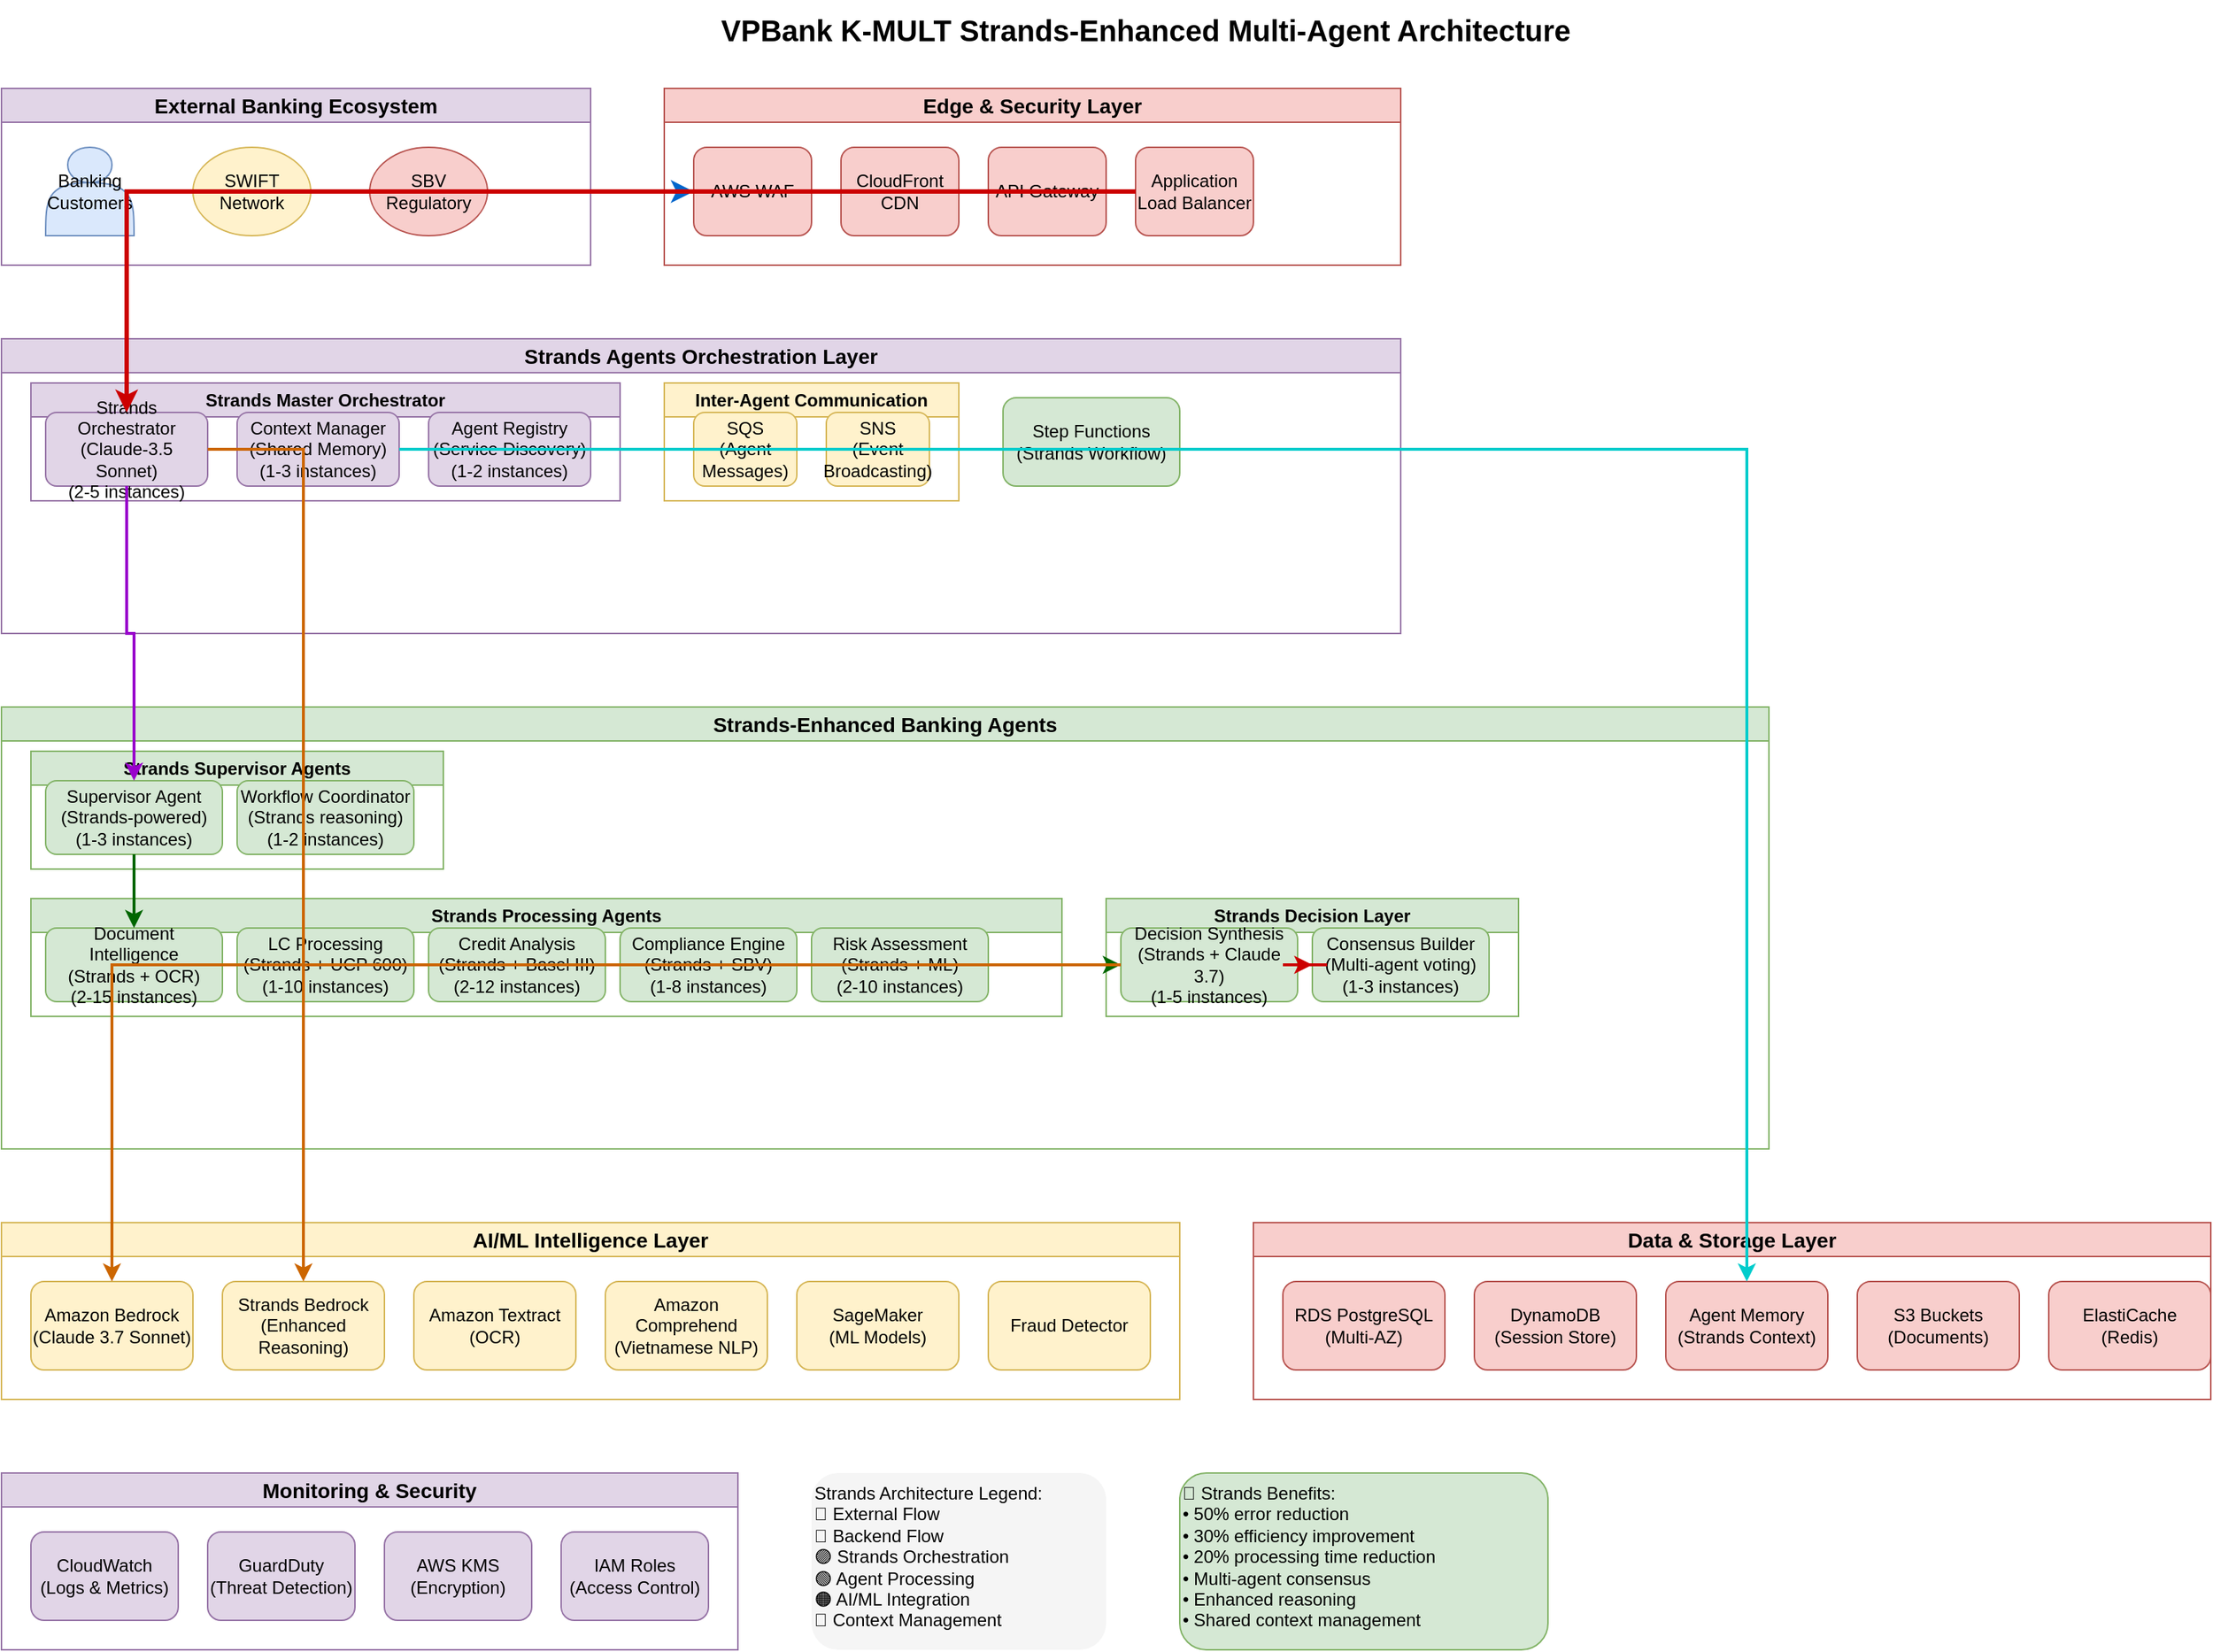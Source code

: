 <?xml version="1.0" encoding="UTF-8"?>
<mxfile version="24.7.17">
  <diagram name="VPBank K-MULT Strands-Enhanced Architecture" id="vpbank-strands">
    <mxGraphModel dx="2074" dy="1196" grid="1" gridSize="10" guides="1" tooltips="1" connect="1" arrows="1" fold="1" page="1" pageScale="1" pageWidth="1654" pageHeight="2336" math="0" shadow="0">
      <root>
        <mxCell id="0" />
        <mxCell id="1" parent="0" />
        
        <!-- Title -->
        <mxCell id="title" value="VPBank K-MULT Strands-Enhanced Multi-Agent Architecture" style="text;html=1;strokeColor=none;fillColor=none;align=center;verticalAlign=middle;whiteSpace=wrap;rounded=0;fontSize=20;fontStyle=1;" vertex="1" parent="1">
          <mxGeometry x="327" y="20" width="1000" height="40" as="geometry" />
        </mxCell>
        
        <!-- External Banking Ecosystem -->
        <mxCell id="external-cluster" value="External Banking Ecosystem" style="swimlane;whiteSpace=wrap;html=1;fontSize=14;fontStyle=1;fillColor=#e1d5e7;strokeColor=#9673a6;" vertex="1" parent="1">
          <mxGeometry x="50" y="80" width="400" height="120" as="geometry" />
        </mxCell>
        <mxCell id="customers" value="Banking Customers" style="shape=actor;whiteSpace=wrap;html=1;fillColor=#dae8fc;strokeColor=#6c8ebf;" vertex="1" parent="external-cluster">
          <mxGeometry x="30" y="40" width="60" height="60" as="geometry" />
        </mxCell>
        <mxCell id="swift" value="SWIFT Network" style="ellipse;whiteSpace=wrap;html=1;fillColor=#fff2cc;strokeColor=#d6b656;" vertex="1" parent="external-cluster">
          <mxGeometry x="130" y="40" width="80" height="60" as="geometry" />
        </mxCell>
        <mxCell id="regulatory" value="SBV Regulatory" style="ellipse;whiteSpace=wrap;html=1;fillColor=#f8cecc;strokeColor=#b85450;" vertex="1" parent="external-cluster">
          <mxGeometry x="250" y="40" width="80" height="60" as="geometry" />
        </mxCell>
        
        <!-- Edge & Security Layer -->
        <mxCell id="security-cluster" value="Edge &amp; Security Layer" style="swimlane;whiteSpace=wrap;html=1;fontSize=14;fontStyle=1;fillColor=#f8cecc;strokeColor=#b85450;" vertex="1" parent="1">
          <mxGeometry x="500" y="80" width="500" height="120" as="geometry" />
        </mxCell>
        <mxCell id="waf" value="AWS WAF" style="rounded=1;whiteSpace=wrap;html=1;fillColor=#f8cecc;strokeColor=#b85450;" vertex="1" parent="security-cluster">
          <mxGeometry x="20" y="40" width="80" height="60" as="geometry" />
        </mxCell>
        <mxCell id="cloudfront" value="CloudFront CDN" style="rounded=1;whiteSpace=wrap;html=1;fillColor=#f8cecc;strokeColor=#b85450;" vertex="1" parent="security-cluster">
          <mxGeometry x="120" y="40" width="80" height="60" as="geometry" />
        </mxCell>
        <mxCell id="api-gateway" value="API Gateway" style="rounded=1;whiteSpace=wrap;html=1;fillColor=#f8cecc;strokeColor=#b85450;" vertex="1" parent="security-cluster">
          <mxGeometry x="220" y="40" width="80" height="60" as="geometry" />
        </mxCell>
        <mxCell id="alb" value="Application Load Balancer" style="rounded=1;whiteSpace=wrap;html=1;fillColor=#f8cecc;strokeColor=#b85450;" vertex="1" parent="security-cluster">
          <mxGeometry x="320" y="40" width="80" height="60" as="geometry" />
        </mxCell>
        
        <!-- Strands Orchestration Layer -->
        <mxCell id="strands-cluster" value="Strands Agents Orchestration Layer" style="swimlane;whiteSpace=wrap;html=1;fontSize=14;fontStyle=1;fillColor=#e1d5e7;strokeColor=#9673a6;" vertex="1" parent="1">
          <mxGeometry x="50" y="250" width="950" height="200" as="geometry" />
        </mxCell>
        
        <!-- Strands Master Orchestrator -->
        <mxCell id="strands-master-cluster" value="Strands Master Orchestrator" style="swimlane;whiteSpace=wrap;html=1;fontSize=12;fontStyle=1;fillColor=#e1d5e7;strokeColor=#9673a6;" vertex="1" parent="strands-cluster">
          <mxGeometry x="20" y="30" width="400" height="80" as="geometry" />
        </mxCell>
        <mxCell id="strands-orchestrator" value="Strands Orchestrator&#xa;(Claude-3.5 Sonnet)&#xa;(2-5 instances)" style="rounded=1;whiteSpace=wrap;html=1;fillColor=#e1d5e7;strokeColor=#9673a6;" vertex="1" parent="strands-master-cluster">
          <mxGeometry x="10" y="20" width="110" height="50" as="geometry" />
        </mxCell>
        <mxCell id="context-manager" value="Context Manager&#xa;(Shared Memory)&#xa;(1-3 instances)" style="rounded=1;whiteSpace=wrap;html=1;fillColor=#e1d5e7;strokeColor=#9673a6;" vertex="1" parent="strands-master-cluster">
          <mxGeometry x="140" y="20" width="110" height="50" as="geometry" />
        </mxCell>
        <mxCell id="agent-registry" value="Agent Registry&#xa;(Service Discovery)&#xa;(1-2 instances)" style="rounded=1;whiteSpace=wrap;html=1;fillColor=#e1d5e7;strokeColor=#9673a6;" vertex="1" parent="strands-master-cluster">
          <mxGeometry x="270" y="20" width="110" height="50" as="geometry" />
        </mxCell>
        
        <!-- Inter-Agent Communication -->
        <mxCell id="communication-cluster" value="Inter-Agent Communication" style="swimlane;whiteSpace=wrap;html=1;fontSize=12;fontStyle=1;fillColor=#fff2cc;strokeColor=#d6b656;" vertex="1" parent="strands-cluster">
          <mxGeometry x="450" y="30" width="200" height="80" as="geometry" />
        </mxCell>
        <mxCell id="sqs" value="SQS&#xa;(Agent Messages)" style="rounded=1;whiteSpace=wrap;html=1;fillColor=#fff2cc;strokeColor=#d6b656;" vertex="1" parent="communication-cluster">
          <mxGeometry x="20" y="20" width="70" height="50" as="geometry" />
        </mxCell>
        <mxCell id="sns" value="SNS&#xa;(Event Broadcasting)" style="rounded=1;whiteSpace=wrap;html=1;fillColor=#fff2cc;strokeColor=#d6b656;" vertex="1" parent="communication-cluster">
          <mxGeometry x="110" y="20" width="70" height="50" as="geometry" />
        </mxCell>
        
        <!-- Step Functions -->
        <mxCell id="step-functions" value="Step Functions&#xa;(Strands Workflow)" style="rounded=1;whiteSpace=wrap;html=1;fillColor=#d5e8d4;strokeColor=#82b366;" vertex="1" parent="strands-cluster">
          <mxGeometry x="680" y="40" width="120" height="60" as="geometry" />
        </mxCell>
        
        <!-- Banking Agents -->
        <mxCell id="agents-cluster" value="Strands-Enhanced Banking Agents" style="swimlane;whiteSpace=wrap;html=1;fontSize=14;fontStyle=1;fillColor=#d5e8d4;strokeColor=#82b366;" vertex="1" parent="1">
          <mxGeometry x="50" y="500" width="1200" height="300" as="geometry" />
        </mxCell>
        
        <!-- Supervisor Agents -->
        <mxCell id="supervisor-cluster" value="Strands Supervisor Agents" style="swimlane;whiteSpace=wrap;html=1;fontSize=12;fontStyle=1;fillColor=#d5e8d4;strokeColor=#82b366;" vertex="1" parent="agents-cluster">
          <mxGeometry x="20" y="30" width="280" height="80" as="geometry" />
        </mxCell>
        <mxCell id="supervisor" value="Supervisor Agent&#xa;(Strands-powered)&#xa;(1-3 instances)" style="rounded=1;whiteSpace=wrap;html=1;fillColor=#d5e8d4;strokeColor=#82b366;" vertex="1" parent="supervisor-cluster">
          <mxGeometry x="10" y="20" width="120" height="50" as="geometry" />
        </mxCell>
        <mxCell id="workflow-coordinator" value="Workflow Coordinator&#xa;(Strands reasoning)&#xa;(1-2 instances)" style="rounded=1;whiteSpace=wrap;html=1;fillColor=#d5e8d4;strokeColor=#82b366;" vertex="1" parent="supervisor-cluster">
          <mxGeometry x="140" y="20" width="120" height="50" as="geometry" />
        </mxCell>
        
        <!-- Processing Agents -->
        <mxCell id="processing-cluster" value="Strands Processing Agents" style="swimlane;whiteSpace=wrap;html=1;fontSize=12;fontStyle=1;fillColor=#d5e8d4;strokeColor=#82b366;" vertex="1" parent="agents-cluster">
          <mxGeometry x="20" y="130" width="700" height="80" as="geometry" />
        </mxCell>
        <mxCell id="doc-intel" value="Document Intelligence&#xa;(Strands + OCR)&#xa;(2-15 instances)" style="rounded=1;whiteSpace=wrap;html=1;fillColor=#d5e8d4;strokeColor=#82b366;" vertex="1" parent="processing-cluster">
          <mxGeometry x="10" y="20" width="120" height="50" as="geometry" />
        </mxCell>
        <mxCell id="lc-processing" value="LC Processing&#xa;(Strands + UCP 600)&#xa;(1-10 instances)" style="rounded=1;whiteSpace=wrap;html=1;fillColor=#d5e8d4;strokeColor=#82b366;" vertex="1" parent="processing-cluster">
          <mxGeometry x="140" y="20" width="120" height="50" as="geometry" />
        </mxCell>
        <mxCell id="credit-analysis" value="Credit Analysis&#xa;(Strands + Basel III)&#xa;(2-12 instances)" style="rounded=1;whiteSpace=wrap;html=1;fillColor=#d5e8d4;strokeColor=#82b366;" vertex="1" parent="processing-cluster">
          <mxGeometry x="270" y="20" width="120" height="50" as="geometry" />
        </mxCell>
        <mxCell id="compliance" value="Compliance Engine&#xa;(Strands + SBV)&#xa;(1-8 instances)" style="rounded=1;whiteSpace=wrap;html=1;fillColor=#d5e8d4;strokeColor=#82b366;" vertex="1" parent="processing-cluster">
          <mxGeometry x="400" y="20" width="120" height="50" as="geometry" />
        </mxCell>
        <mxCell id="risk-assessment" value="Risk Assessment&#xa;(Strands + ML)&#xa;(2-10 instances)" style="rounded=1;whiteSpace=wrap;html=1;fillColor=#d5e8d4;strokeColor=#82b366;" vertex="1" parent="processing-cluster">
          <mxGeometry x="530" y="20" width="120" height="50" as="geometry" />
        </mxCell>
        
        <!-- Decision Layer -->
        <mxCell id="decision-cluster" value="Strands Decision Layer" style="swimlane;whiteSpace=wrap;html=1;fontSize=12;fontStyle=1;fillColor=#d5e8d4;strokeColor=#82b366;" vertex="1" parent="agents-cluster">
          <mxGeometry x="750" y="130" width="280" height="80" as="geometry" />
        </mxCell>
        <mxCell id="decision-synthesis" value="Decision Synthesis&#xa;(Strands + Claude 3.7)&#xa;(1-5 instances)" style="rounded=1;whiteSpace=wrap;html=1;fillColor=#d5e8d4;strokeColor=#82b366;" vertex="1" parent="decision-cluster">
          <mxGeometry x="10" y="20" width="120" height="50" as="geometry" />
        </mxCell>
        <mxCell id="consensus-builder" value="Consensus Builder&#xa;(Multi-agent voting)&#xa;(1-3 instances)" style="rounded=1;whiteSpace=wrap;html=1;fillColor=#d5e8d4;strokeColor=#82b366;" vertex="1" parent="decision-cluster">
          <mxGeometry x="140" y="20" width="120" height="50" as="geometry" />
        </mxCell>
        
        <!-- AI/ML Intelligence Layer -->
        <mxCell id="aiml-cluster" value="AI/ML Intelligence Layer" style="swimlane;whiteSpace=wrap;html=1;fontSize=14;fontStyle=1;fillColor=#fff2cc;strokeColor=#d6b656;" vertex="1" parent="1">
          <mxGeometry x="50" y="850" width="800" height="120" as="geometry" />
        </mxCell>
        <mxCell id="bedrock" value="Amazon Bedrock&#xa;(Claude 3.7 Sonnet)" style="rounded=1;whiteSpace=wrap;html=1;fillColor=#fff2cc;strokeColor=#d6b656;" vertex="1" parent="aiml-cluster">
          <mxGeometry x="20" y="40" width="110" height="60" as="geometry" />
        </mxCell>
        <mxCell id="strands-bedrock" value="Strands Bedrock&#xa;(Enhanced Reasoning)" style="rounded=1;whiteSpace=wrap;html=1;fillColor=#fff2cc;strokeColor=#d6b656;" vertex="1" parent="aiml-cluster">
          <mxGeometry x="150" y="40" width="110" height="60" as="geometry" />
        </mxCell>
        <mxCell id="textract" value="Amazon Textract&#xa;(OCR)" style="rounded=1;whiteSpace=wrap;html=1;fillColor=#fff2cc;strokeColor=#d6b656;" vertex="1" parent="aiml-cluster">
          <mxGeometry x="280" y="40" width="110" height="60" as="geometry" />
        </mxCell>
        <mxCell id="comprehend" value="Amazon Comprehend&#xa;(Vietnamese NLP)" style="rounded=1;whiteSpace=wrap;html=1;fillColor=#fff2cc;strokeColor=#d6b656;" vertex="1" parent="aiml-cluster">
          <mxGeometry x="410" y="40" width="110" height="60" as="geometry" />
        </mxCell>
        <mxCell id="sagemaker" value="SageMaker&#xa;(ML Models)" style="rounded=1;whiteSpace=wrap;html=1;fillColor=#fff2cc;strokeColor=#d6b656;" vertex="1" parent="aiml-cluster">
          <mxGeometry x="540" y="40" width="110" height="60" as="geometry" />
        </mxCell>
        <mxCell id="fraud-detector" value="Fraud Detector" style="rounded=1;whiteSpace=wrap;html=1;fillColor=#fff2cc;strokeColor=#d6b656;" vertex="1" parent="aiml-cluster">
          <mxGeometry x="670" y="40" width="110" height="60" as="geometry" />
        </mxCell>
        
        <!-- Data & Storage Layer -->
        <mxCell id="data-cluster" value="Data &amp; Storage Layer" style="swimlane;whiteSpace=wrap;html=1;fontSize=14;fontStyle=1;fillColor=#f8cecc;strokeColor=#b85450;" vertex="1" parent="1">
          <mxGeometry x="900" y="850" width="650" height="120" as="geometry" />
        </mxCell>
        <mxCell id="rds" value="RDS PostgreSQL&#xa;(Multi-AZ)" style="rounded=1;whiteSpace=wrap;html=1;fillColor=#f8cecc;strokeColor=#b85450;" vertex="1" parent="data-cluster">
          <mxGeometry x="20" y="40" width="110" height="60" as="geometry" />
        </mxCell>
        <mxCell id="dynamodb" value="DynamoDB&#xa;(Session Store)" style="rounded=1;whiteSpace=wrap;html=1;fillColor=#f8cecc;strokeColor=#b85450;" vertex="1" parent="data-cluster">
          <mxGeometry x="150" y="40" width="110" height="60" as="geometry" />
        </mxCell>
        <mxCell id="agent-memory" value="Agent Memory&#xa;(Strands Context)" style="rounded=1;whiteSpace=wrap;html=1;fillColor=#f8cecc;strokeColor=#b85450;" vertex="1" parent="data-cluster">
          <mxGeometry x="280" y="40" width="110" height="60" as="geometry" />
        </mxCell>
        <mxCell id="s3-documents" value="S3 Buckets&#xa;(Documents)" style="rounded=1;whiteSpace=wrap;html=1;fillColor=#f8cecc;strokeColor=#b85450;" vertex="1" parent="data-cluster">
          <mxGeometry x="410" y="40" width="110" height="60" as="geometry" />
        </mxCell>
        <mxCell id="elasticache" value="ElastiCache&#xa;(Redis)" style="rounded=1;whiteSpace=wrap;html=1;fillColor=#f8cecc;strokeColor=#b85450;" vertex="1" parent="data-cluster">
          <mxGeometry x="540" y="40" width="110" height="60" as="geometry" />
        </mxCell>
        
        <!-- Monitoring & Security -->
        <mxCell id="monitoring-cluster" value="Monitoring &amp; Security" style="swimlane;whiteSpace=wrap;html=1;fontSize=14;fontStyle=1;fillColor=#e1d5e7;strokeColor=#9673a6;" vertex="1" parent="1">
          <mxGeometry x="50" y="1020" width="500" height="120" as="geometry" />
        </mxCell>
        <mxCell id="cloudwatch" value="CloudWatch&#xa;(Logs &amp; Metrics)" style="rounded=1;whiteSpace=wrap;html=1;fillColor=#e1d5e7;strokeColor=#9673a6;" vertex="1" parent="monitoring-cluster">
          <mxGeometry x="20" y="40" width="100" height="60" as="geometry" />
        </mxCell>
        <mxCell id="guardduty" value="GuardDuty&#xa;(Threat Detection)" style="rounded=1;whiteSpace=wrap;html=1;fillColor=#e1d5e7;strokeColor=#9673a6;" vertex="1" parent="monitoring-cluster">
          <mxGeometry x="140" y="40" width="100" height="60" as="geometry" />
        </mxCell>
        <mxCell id="kms" value="AWS KMS&#xa;(Encryption)" style="rounded=1;whiteSpace=wrap;html=1;fillColor=#e1d5e7;strokeColor=#9673a6;" vertex="1" parent="monitoring-cluster">
          <mxGeometry x="260" y="40" width="100" height="60" as="geometry" />
        </mxCell>
        <mxCell id="iam" value="IAM Roles&#xa;(Access Control)" style="rounded=1;whiteSpace=wrap;html=1;fillColor=#e1d5e7;strokeColor=#9673a6;" vertex="1" parent="monitoring-cluster">
          <mxGeometry x="380" y="40" width="100" height="60" as="geometry" />
        </mxCell>
        
        <!-- Key Connections -->
        <mxCell id="conn1" style="edgeStyle=orthogonalEdgeStyle;rounded=0;orthogonalLoop=1;jettySize=auto;html=1;strokeColor=#0066CC;strokeWidth=3;" edge="1" parent="1" source="customers" target="waf">
          <mxGeometry relative="1" as="geometry" />
        </mxCell>
        <mxCell id="conn2" style="edgeStyle=orthogonalEdgeStyle;rounded=0;orthogonalLoop=1;jettySize=auto;html=1;strokeColor=#CC0000;strokeWidth=3;" edge="1" parent="1" source="alb" target="strands-orchestrator">
          <mxGeometry relative="1" as="geometry" />
        </mxCell>
        <mxCell id="conn3" style="edgeStyle=orthogonalEdgeStyle;rounded=0;orthogonalLoop=1;jettySize=auto;html=1;strokeColor=#9900CC;strokeWidth=2;" edge="1" parent="1" source="strands-orchestrator" target="supervisor">
          <mxGeometry relative="1" as="geometry" />
        </mxCell>
        <mxCell id="conn4" style="edgeStyle=orthogonalEdgeStyle;rounded=0;orthogonalLoop=1;jettySize=auto;html=1;strokeColor=#006600;strokeWidth=2;" edge="1" parent="1" source="supervisor" target="doc-intel">
          <mxGeometry relative="1" as="geometry" />
        </mxCell>
        <mxCell id="conn5" style="edgeStyle=orthogonalEdgeStyle;rounded=0;orthogonalLoop=1;jettySize=auto;html=1;strokeColor=#006600;strokeWidth=2;" edge="1" parent="1" source="doc-intel" target="decision-synthesis">
          <mxGeometry relative="1" as="geometry" />
        </mxCell>
        <mxCell id="conn6" style="edgeStyle=orthogonalEdgeStyle;rounded=0;orthogonalLoop=1;jettySize=auto;html=1;strokeColor=#CC0000;strokeWidth=2;" edge="1" parent="1" source="decision-synthesis" target="consensus-builder">
          <mxGeometry relative="1" as="geometry" />
        </mxCell>
        <mxCell id="conn7" style="edgeStyle=orthogonalEdgeStyle;rounded=0;orthogonalLoop=1;jettySize=auto;html=1;strokeColor=#CC6600;strokeWidth=2;" edge="1" parent="1" source="decision-synthesis" target="bedrock">
          <mxGeometry relative="1" as="geometry" />
        </mxCell>
        <mxCell id="conn8" style="edgeStyle=orthogonalEdgeStyle;rounded=0;orthogonalLoop=1;jettySize=auto;html=1;strokeColor=#CC6600;strokeWidth=2;" edge="1" parent="1" source="strands-orchestrator" target="strands-bedrock">
          <mxGeometry relative="1" as="geometry" />
        </mxCell>
        <mxCell id="conn9" style="edgeStyle=orthogonalEdgeStyle;rounded=0;orthogonalLoop=1;jettySize=auto;html=1;strokeColor=#00CCCC;strokeWidth=2;" edge="1" parent="1" source="context-manager" target="agent-memory">
          <mxGeometry relative="1" as="geometry" />
        </mxCell>
        
        <!-- Legend -->
        <mxCell id="legend" value="Strands Architecture Legend:&#xa;🔵 External Flow&#xa;🔴 Backend Flow&#xa;🟣 Strands Orchestration&#xa;🟢 Agent Processing&#xa;🟠 AI/ML Integration&#xa;🔵 Context Management" style="text;html=1;strokeColor=none;fillColor=#f5f5f5;align=left;verticalAlign=top;whiteSpace=wrap;rounded=1;" vertex="1" parent="1">
          <mxGeometry x="600" y="1020" width="200" height="120" as="geometry" />
        </mxCell>
        
        <!-- Key Benefits Box -->
        <mxCell id="benefits" value="🚀 Strands Benefits:&#xa;• 50% error reduction&#xa;• 30% efficiency improvement&#xa;• 20% processing time reduction&#xa;• Multi-agent consensus&#xa;• Enhanced reasoning&#xa;• Shared context management" style="text;html=1;strokeColor=#82b366;fillColor=#d5e8d4;align=left;verticalAlign=top;whiteSpace=wrap;rounded=1;" vertex="1" parent="1">
          <mxGeometry x="850" y="1020" width="250" height="120" as="geometry" />
        </mxCell>
        
      </root>
    </mxGraphModel>
  </diagram>
</mxfile>
